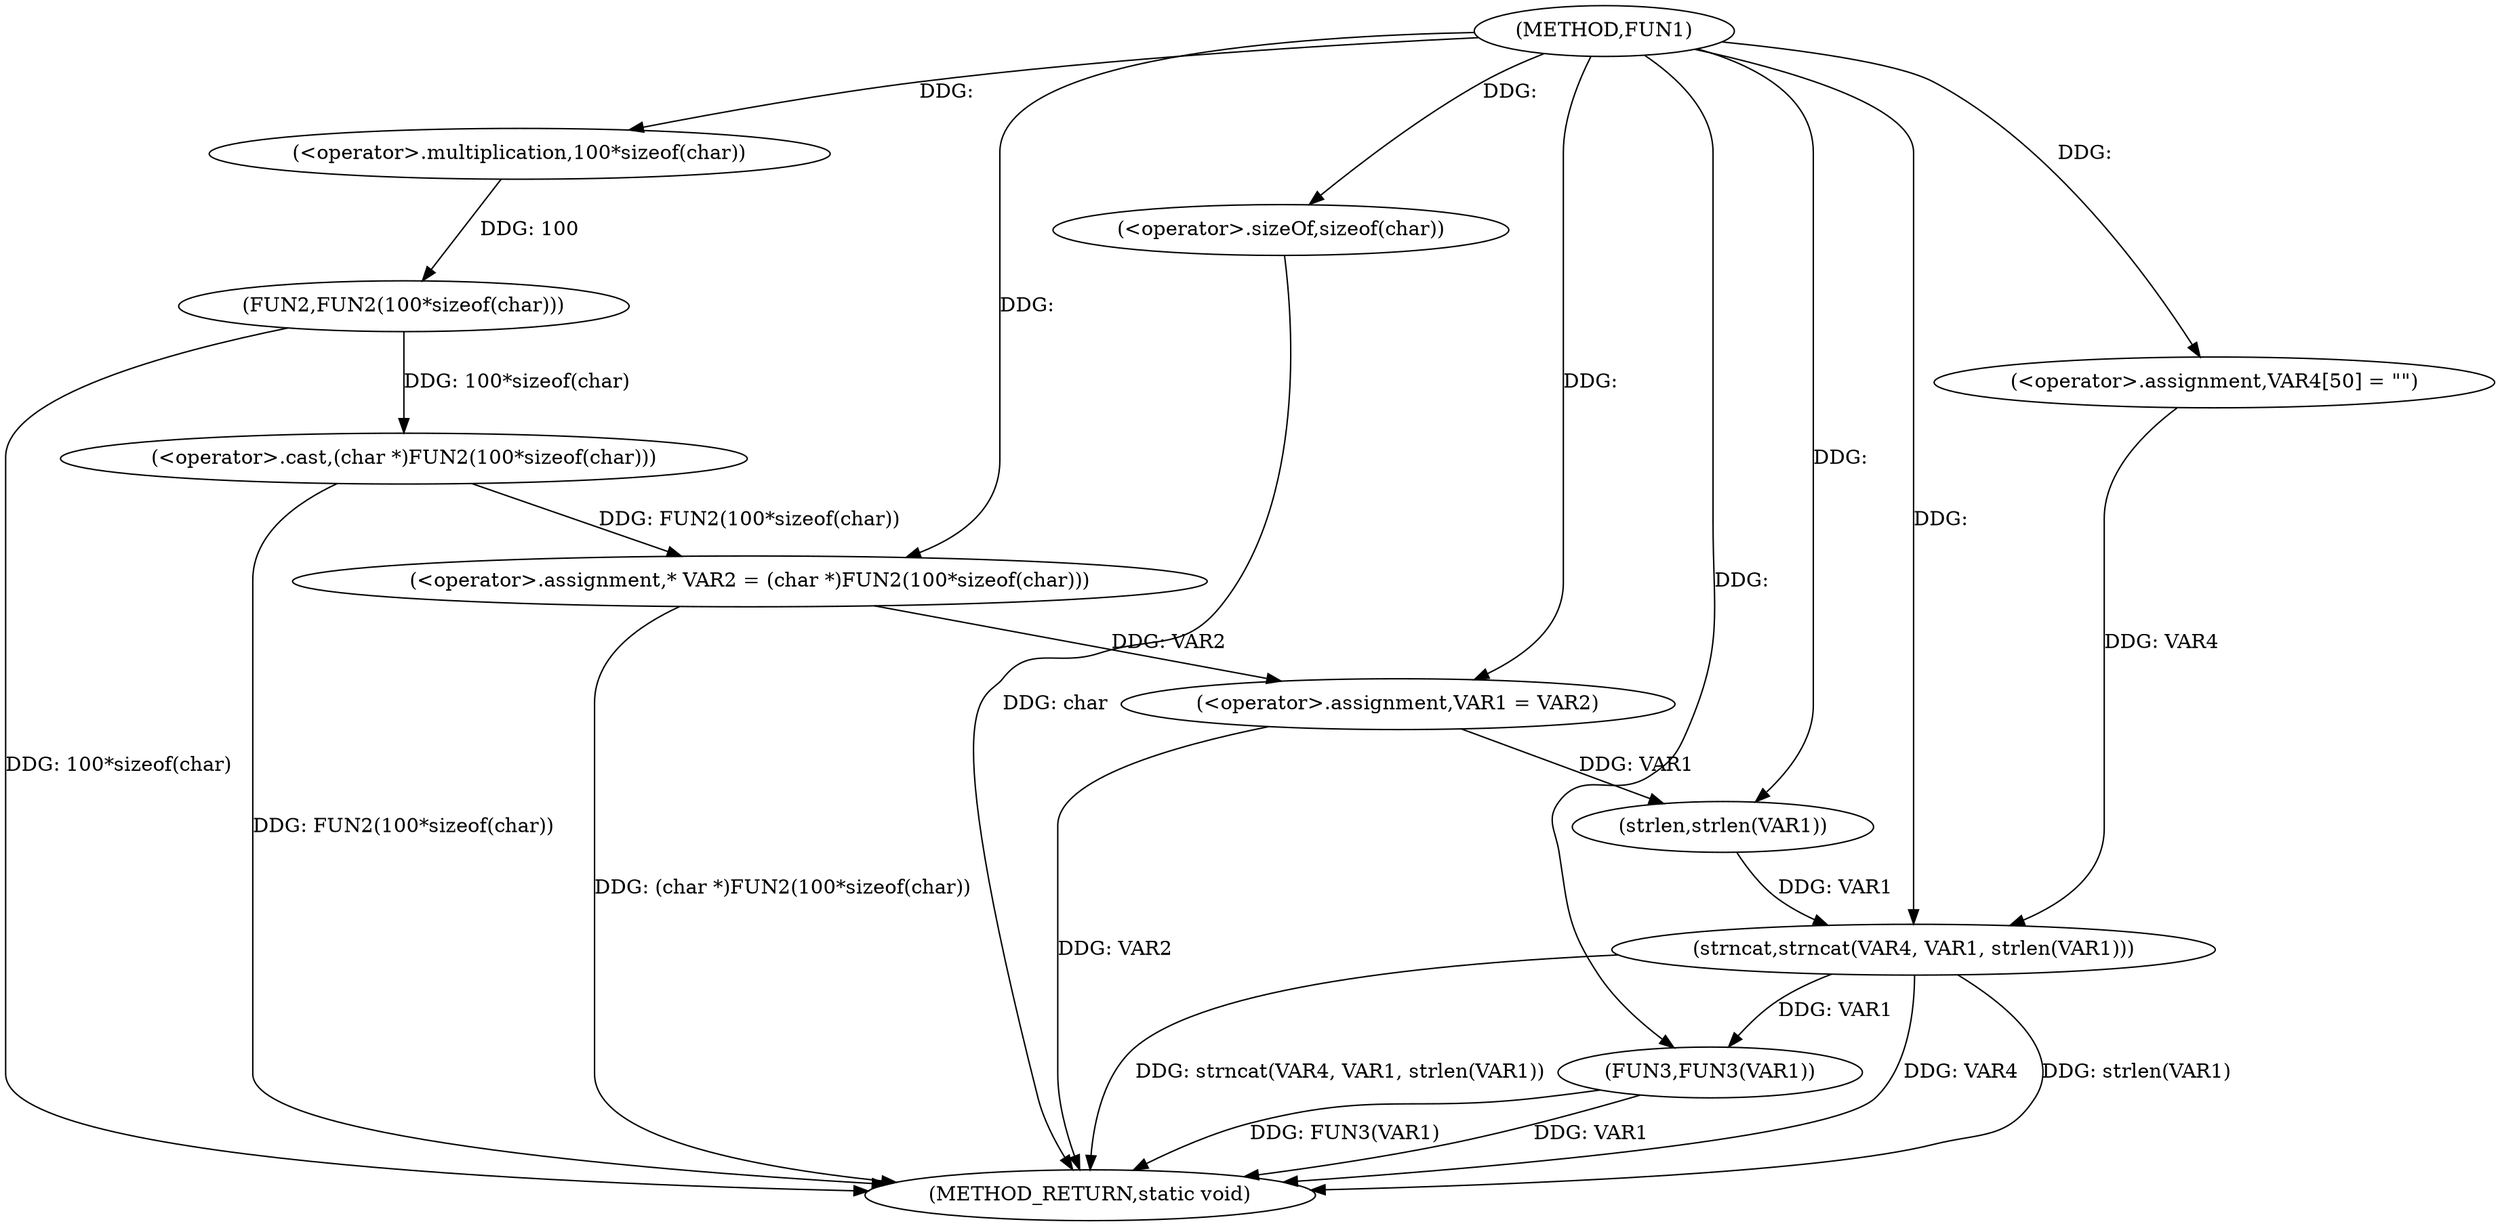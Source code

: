 digraph FUN1 {  
"1000100" [label = "(METHOD,FUN1)" ]
"1000130" [label = "(METHOD_RETURN,static void)" ]
"1000104" [label = "(<operator>.assignment,* VAR2 = (char *)FUN2(100*sizeof(char)))" ]
"1000106" [label = "(<operator>.cast,(char *)FUN2(100*sizeof(char)))" ]
"1000108" [label = "(FUN2,FUN2(100*sizeof(char)))" ]
"1000109" [label = "(<operator>.multiplication,100*sizeof(char))" ]
"1000111" [label = "(<operator>.sizeOf,sizeof(char))" ]
"1000113" [label = "(<operator>.assignment,VAR1 = VAR2)" ]
"1000120" [label = "(<operator>.assignment,VAR4[50] = \"\")" ]
"1000123" [label = "(strncat,strncat(VAR4, VAR1, strlen(VAR1)))" ]
"1000126" [label = "(strlen,strlen(VAR1))" ]
"1000128" [label = "(FUN3,FUN3(VAR1))" ]
  "1000123" -> "1000130"  [ label = "DDG: strlen(VAR1)"] 
  "1000106" -> "1000130"  [ label = "DDG: FUN2(100*sizeof(char))"] 
  "1000123" -> "1000130"  [ label = "DDG: strncat(VAR4, VAR1, strlen(VAR1))"] 
  "1000128" -> "1000130"  [ label = "DDG: VAR1"] 
  "1000113" -> "1000130"  [ label = "DDG: VAR2"] 
  "1000111" -> "1000130"  [ label = "DDG: char"] 
  "1000128" -> "1000130"  [ label = "DDG: FUN3(VAR1)"] 
  "1000123" -> "1000130"  [ label = "DDG: VAR4"] 
  "1000104" -> "1000130"  [ label = "DDG: (char *)FUN2(100*sizeof(char))"] 
  "1000108" -> "1000130"  [ label = "DDG: 100*sizeof(char)"] 
  "1000106" -> "1000104"  [ label = "DDG: FUN2(100*sizeof(char))"] 
  "1000100" -> "1000104"  [ label = "DDG: "] 
  "1000108" -> "1000106"  [ label = "DDG: 100*sizeof(char)"] 
  "1000109" -> "1000108"  [ label = "DDG: 100"] 
  "1000100" -> "1000109"  [ label = "DDG: "] 
  "1000100" -> "1000111"  [ label = "DDG: "] 
  "1000104" -> "1000113"  [ label = "DDG: VAR2"] 
  "1000100" -> "1000113"  [ label = "DDG: "] 
  "1000100" -> "1000120"  [ label = "DDG: "] 
  "1000120" -> "1000123"  [ label = "DDG: VAR4"] 
  "1000100" -> "1000123"  [ label = "DDG: "] 
  "1000126" -> "1000123"  [ label = "DDG: VAR1"] 
  "1000113" -> "1000126"  [ label = "DDG: VAR1"] 
  "1000100" -> "1000126"  [ label = "DDG: "] 
  "1000123" -> "1000128"  [ label = "DDG: VAR1"] 
  "1000100" -> "1000128"  [ label = "DDG: "] 
}
